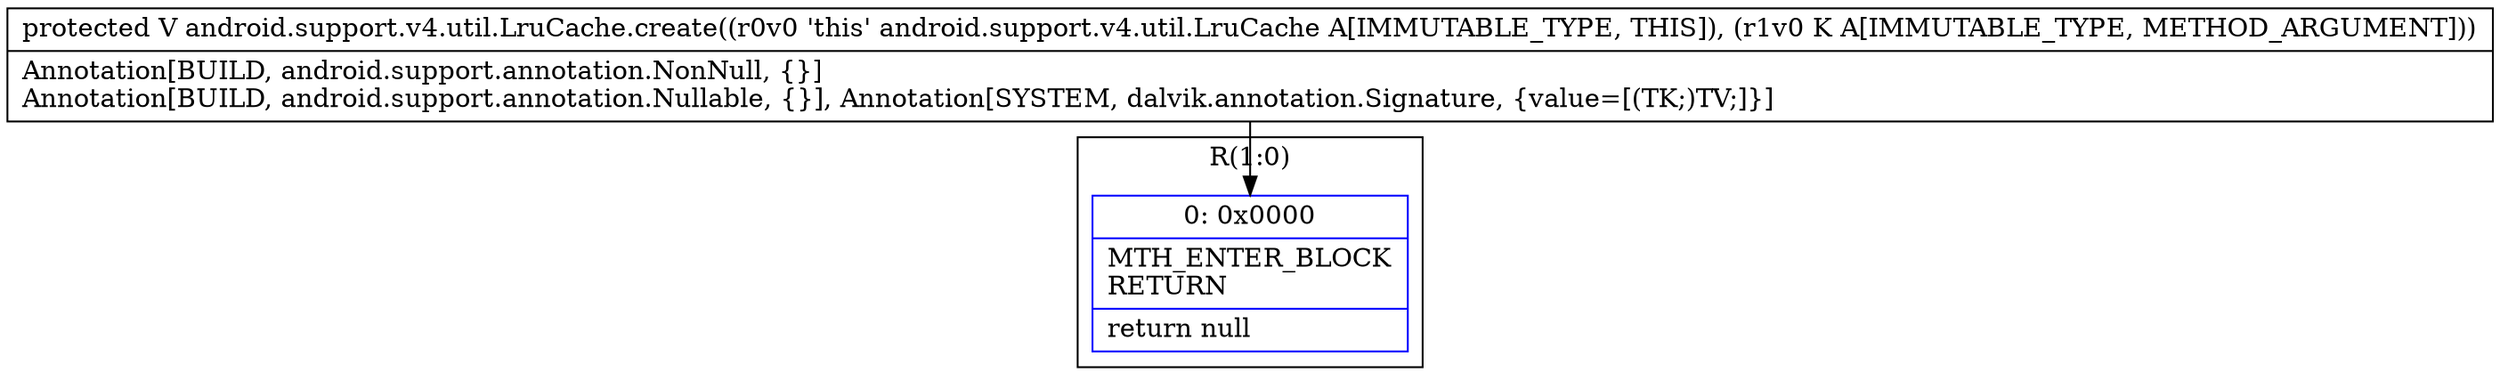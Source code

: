 digraph "CFG forandroid.support.v4.util.LruCache.create(Ljava\/lang\/Object;)Ljava\/lang\/Object;" {
subgraph cluster_Region_700953561 {
label = "R(1:0)";
node [shape=record,color=blue];
Node_0 [shape=record,label="{0\:\ 0x0000|MTH_ENTER_BLOCK\lRETURN\l|return null\l}"];
}
MethodNode[shape=record,label="{protected V android.support.v4.util.LruCache.create((r0v0 'this' android.support.v4.util.LruCache A[IMMUTABLE_TYPE, THIS]), (r1v0 K A[IMMUTABLE_TYPE, METHOD_ARGUMENT]))  | Annotation[BUILD, android.support.annotation.NonNull, \{\}]\lAnnotation[BUILD, android.support.annotation.Nullable, \{\}], Annotation[SYSTEM, dalvik.annotation.Signature, \{value=[(TK;)TV;]\}]\l}"];
MethodNode -> Node_0;
}

